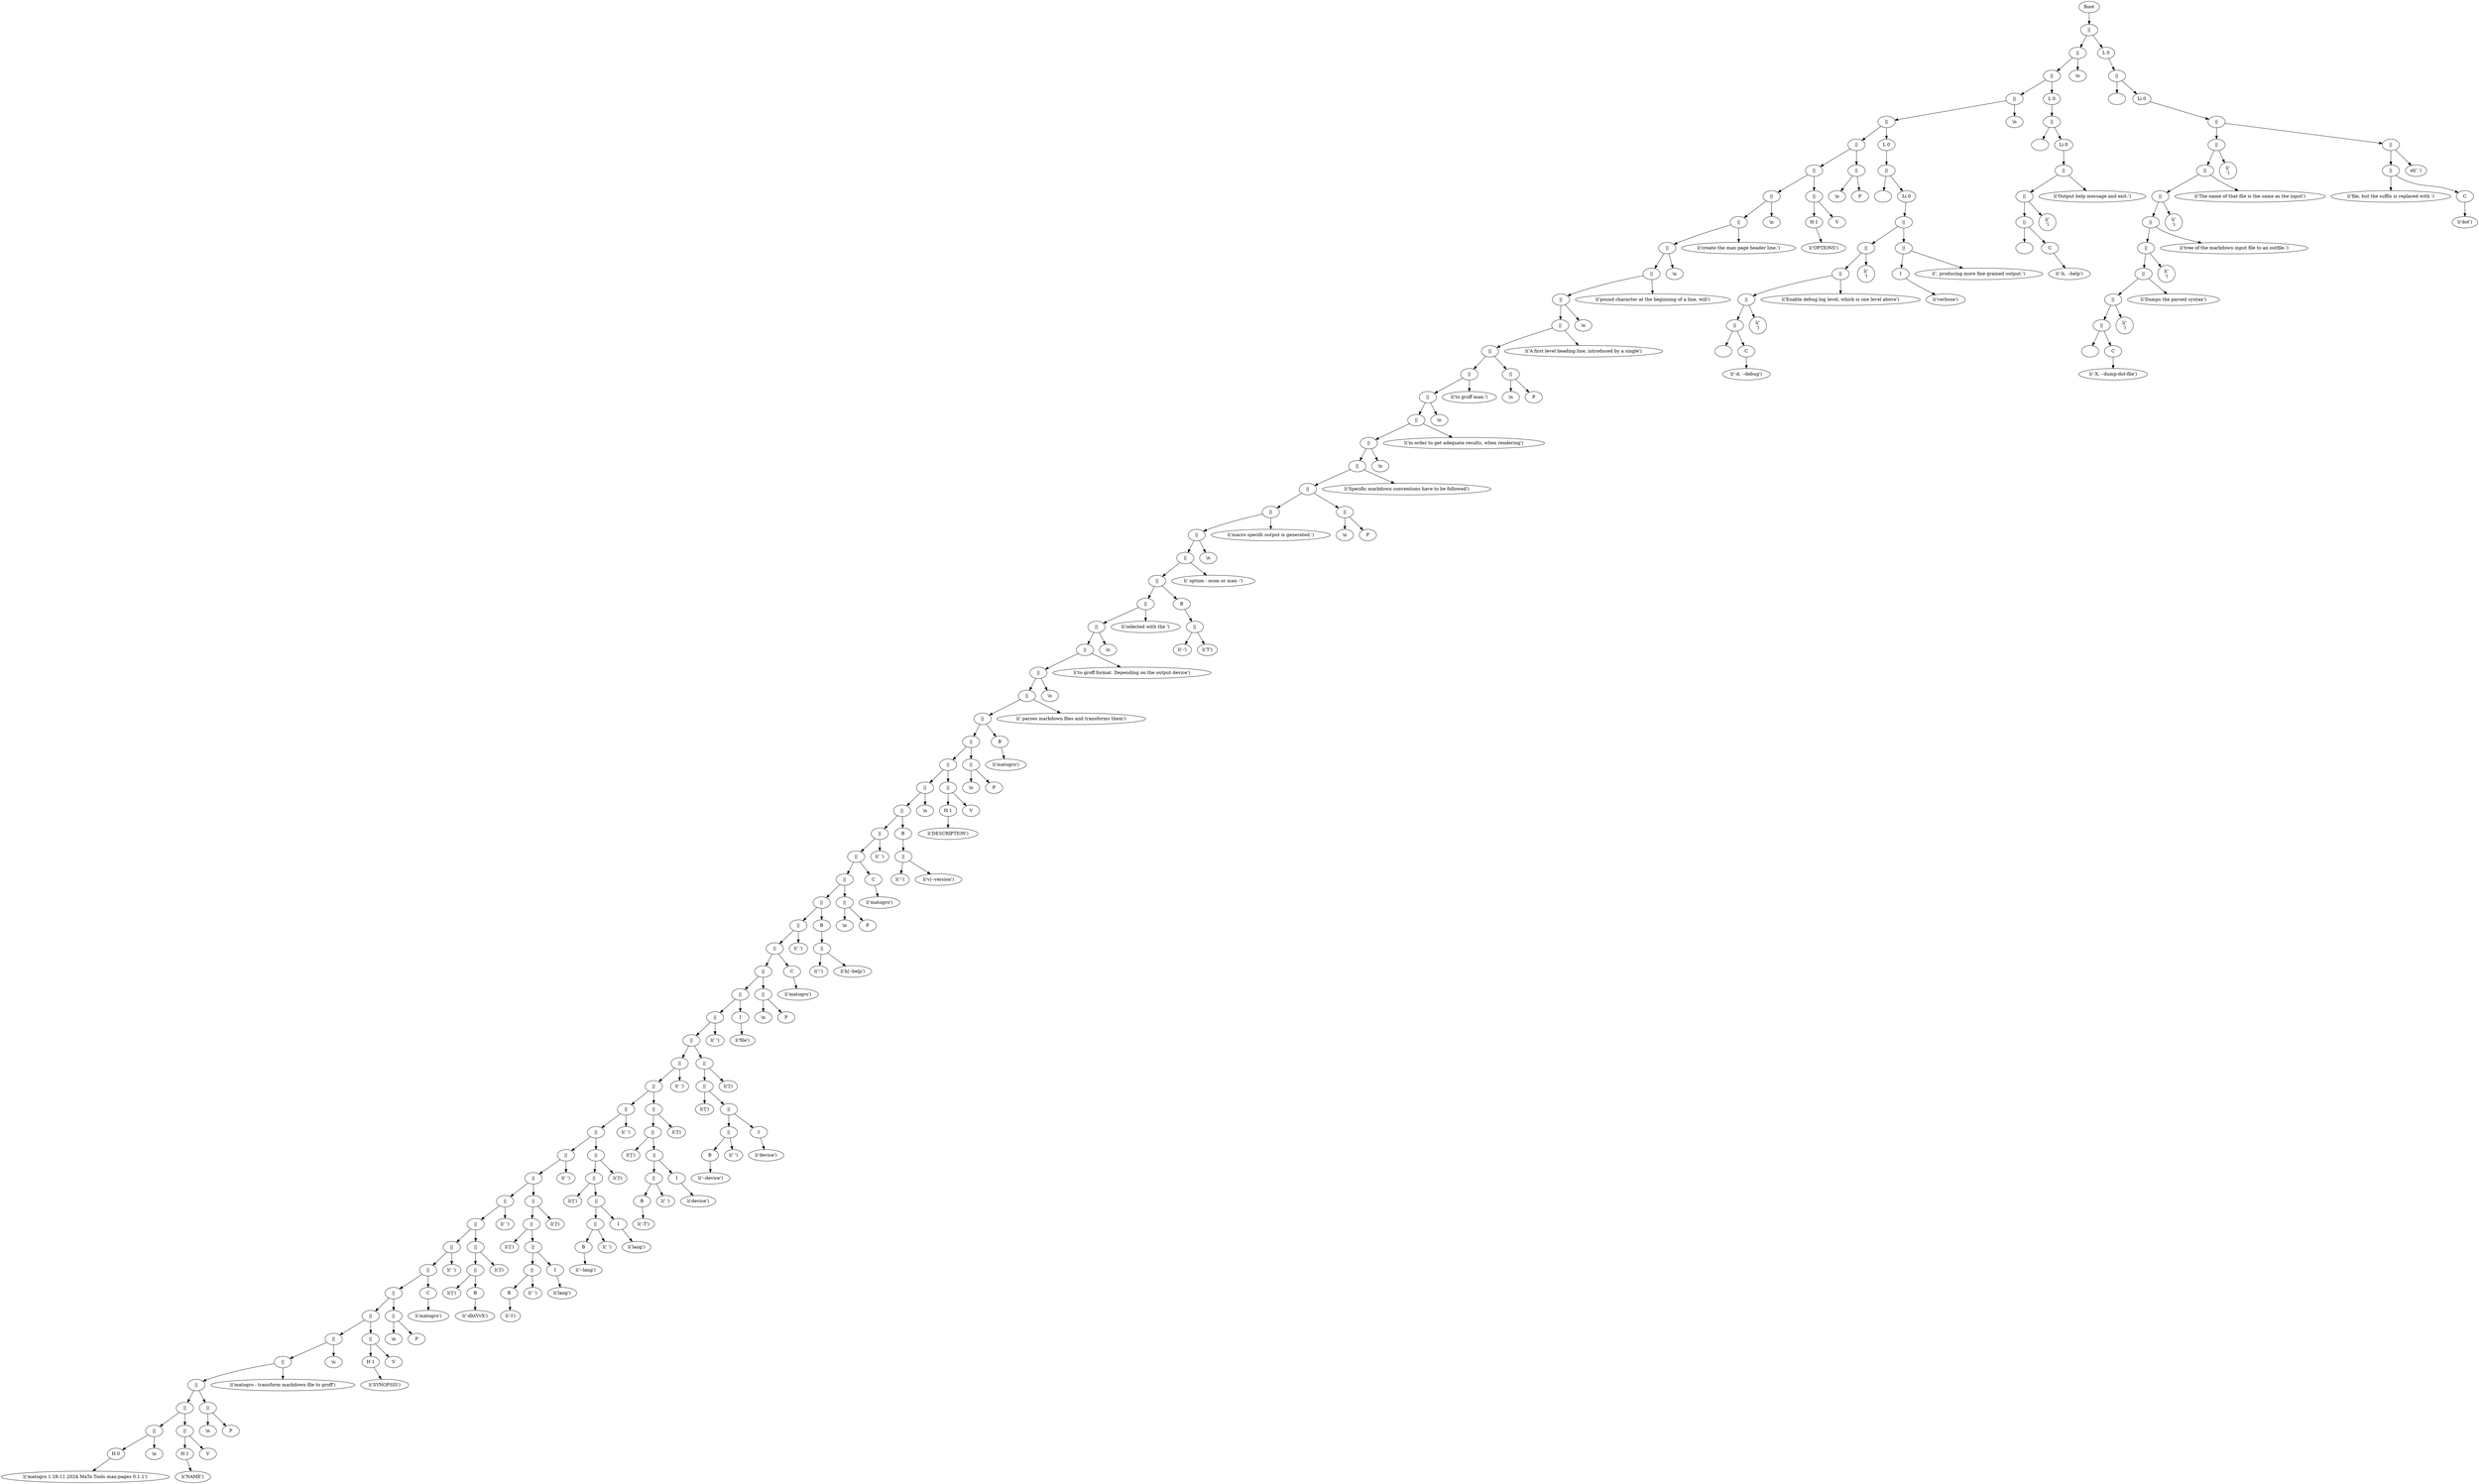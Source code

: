 digraph graphname {
x16f63a270[label="Root"];
x16f63a270 ->x600001a0fa40;
x600001a0fa40[label="||"];
x600001a0fa40 -> {x600001a0f9c0,x600001a0f980};
x600001a0f9c0[label="||"];
x600001a0f9c0 -> {x600001a0f940,x600001a0f900};
x600001a0f940[label="||"];
x600001a0f940 -> {x600001a0f8c0,x600001a0f880};
x600001a0f8c0[label="||"];
x600001a0f8c0 -> {x600001a0f840,x600001a0f800};
x600001a0f840[label="||"];
x600001a0f840 -> {x600001a0f7c0,x600001a0f700};
x600001a0f7c0[label="||"];
x600001a0f7c0 -> {x600001a0f780,x600001a0f740};
x600001a0f780[label="||"];
x600001a0f780 -> {x600001a0f680,x600001a0f640};
x600001a0f680[label="||"];
x600001a0f680 -> {x600001a0f540,x600001a0f500};
x600001a0f540[label="||"];
x600001a0f540 -> {x600001a0f4c0,x600001a0f480};
x600001a0f4c0[label="||"];
x600001a0f4c0 -> {x600001a0f440,x600001a0f400};
x600001a0f440[label="||"];
x600001a0f440 -> {x600001a0f3c0,x600001a0f380};
x600001a0f3c0[label="||"];
x600001a0f3c0 -> {x600001a0f340,x600001a0f2c0};
x600001a0f340[label="||"];
x600001a0f340 -> {x600001a0f280,x600001a0f1c0};
x600001a0f280[label="||"];
x600001a0f280 -> {x600001a0f240,x600001a0f200};
x600001a0f240[label="||"];
x600001a0f240 -> {x600001a0f100,x600001a0f0c0};
x600001a0f100[label="||"];
x600001a0f100 -> {x600001a0f080,x600001a0f040};
x600001a0f080[label="||"];
x600001a0f080 -> {x600001a0f000,x600001a0efc0};
x600001a0f000[label="||"];
x600001a0f000 -> {x600001a0ef80,x600001a0ef00};
x600001a0ef80[label="||"];
x600001a0ef80 -> {x600001a0eec0,x600001a0ee00};
x600001a0eec0[label="||"];
x600001a0eec0 -> {x600001a0ee80,x600001a0ee40};
x600001a0ee80[label="||"];
x600001a0ee80 -> {x600001a0ed40,x600001a0ed00};
x600001a0ed40[label="||"];
x600001a0ed40 -> {x600001a0ecc0,x600001a0ec80};
x600001a0ecc0[label="||"];
x600001a0ecc0 -> {x600001a0ec40,x600001a0ec00};
x600001a0ec40[label="||"];
x600001a0ec40 -> {x600001a0eb00,x600001a0eac0};
x600001a0eb00[label="||"];
x600001a0eb00 -> {x600001a0ea80,x600001a0ea40};
x600001a0ea80[label="||"];
x600001a0ea80 -> {x600001a0ea00,x600001a0e9c0};
x600001a0ea00[label="||"];
x600001a0ea00 -> {x600001a0e980,x600001a0e940};
x600001a0e980[label="||"];
x600001a0e980 -> {x600001a0e900,x600001a0e8c0};
x600001a0e900[label="||"];
x600001a0e900 -> {x600001a0e880,x600001a0e840};
x600001a0e880[label="||"];
x600001a0e880 -> {x600001a0e7c0,x600001a0e700};
x600001a0e7c0[label="||"];
x600001a0e7c0 -> {x600001a0e780,x600001a0e740};
x600001a0e780[label="||"];
x600001a0e780 -> {x600001a0e680,x600001a0e640};
x600001a0e680[label="||"];
x600001a0e680 -> {x600001a0e540,x600001a0e500};
x600001a0e540[label="||"];
x600001a0e540 -> {x600001a0e400,x600001a0e3c0};
x600001a0e400[label="||"];
x600001a0e400 -> {x600001a0e380,x600001a0e340};
x600001a0e380[label="||"];
x600001a0e380 -> {x600001a0e300,x600001a0e240};
x600001a0e300[label="||"];
x600001a0e300 -> {x600001a0e2c0,x600001a0e280};
x600001a0e2c0[label="||"];
x600001a0e2c0 -> {x600001a0e0c0,x600001a0e080};
x600001a0e0c0[label="||"];
x600001a0e0c0 -> {x600001a0e040,x600001a0e000};
x600001a0e040[label="||"];
x600001a0e040 -> {x600001a0dfc0,x600001a0df00};
x600001a0dfc0[label="||"];
x600001a0dfc0 -> {x600001a0df80,x600001a0df40};
x600001a0df80[label="||"];
x600001a0df80 -> {x600001a0de00,x600001a0ddc0};
x600001a0de00[label="||"];
x600001a0de00 -> {x600001a0dd80,x600001a0dac0};
x600001a0dd80[label="||"];
x600001a0dd80 -> {x600001a0dd40,x600001a0dd00};
x600001a0dd40[label="||"];
x600001a0dd40 -> {x600001a0da00,x600001a0d740};
x600001a0da00[label="||"];
x600001a0da00 -> {x600001a0d9c0,x600001a0d980};
x600001a0d9c0[label="||"];
x600001a0d9c0 -> {x600001a0d680,x600001a0d3c0};
x600001a0d680[label="||"];
x600001a0d680 -> {x600001a0d640,x600001a0d600};
x600001a0d640[label="||"];
x600001a0d640 -> {x600001a0d300,x600001a0d040};
x600001a0d300[label="||"];
x600001a0d300 -> {x600001a0d2c0,x600001a0d280};
x600001a0d2c0[label="||"];
x600001a0d2c0 -> {x600001a0cf80,x600001a0ce00};
x600001a0cf80[label="||"];
x600001a0cf80 -> {x600001a0cf40,x600001a0cf00};
x600001a0cf40[label="||"];
x600001a0cf40 -> {x600001a0cd40,x600001a0cd00};
x600001a0cd40[label="||"];
x600001a0cd40 -> {x600001a0ccc0,x600001a0cc00};
x600001a0ccc0[label="||"];
x600001a0ccc0 -> {x600001a0cc80,x600001a0cc40};
x600001a0cc80[label="||"];
x600001a0cc80 -> {x600001a0cb80,x600001a0cb40};
x600001a0cb80[label="||"];
x600001a0cb80 -> {x600001a0ca40,x600001a0ca00};
x600001a0ca40[label="||"];
x600001a0ca40 -> {x600001a0c9c0,x600001a0c900};
x600001a0c9c0[label="||"];
x600001a0c9c0 -> {x600001a0c980,x600001a0c940};
x600001a0c980[label="||"];
x600001a0c980 -> {x600001a0c880,x600001a0c840};
x600001a0c880[label="||"];
x600001a0c880 -> {x600001a0c700,x600001a0c6c0};
x600001a0c700 [label="H 0"];
x600001a0c700 -> x600001a08380;
x600001a08380 [label="l('matogro 1 29.11.2024 MaTo Tools man-pages 0.1.1')"];
x600001a0c6c0 [label="\\n"]
x600001a0c840[label="||"];
x600001a0c840 -> {x600001a0c7c0,x600001a0c780};
x600001a0c7c0 [label="H 1"];
x600001a0c7c0 -> x600001a08480;
x600001a08480 [label="l('NAME')"];
x600001a0c780 [label="V"]
x600001a0c940[label="||"];
x600001a0c940 -> {x600001a0c8c0,x600001a0c800};
x600001a0c8c0 [label="\\n"]
x600001a0c800 [label="P"];
x600001a0c900 [label="l('matogro - transform markdown file to groff')"];
x600001a0ca00 [label="\\n"]
x600001a0cb40[label="||"];
x600001a0cb40 -> {x600001a0cac0,x600001a0ca80};
x600001a0cac0 [label="H 1"];
x600001a0cac0 -> x600001a087c0;
x600001a087c0 [label="l('SYNOPSIS')"];
x600001a0ca80 [label="V"]
x600001a0cc40[label="||"];
x600001a0cc40 -> {x600001a0cbc0,x600001a0cb00};
x600001a0cbc0 [label="\\n"]
x600001a0cb00 [label="P"];
x600001a0cc00 [label="C"]; x600001a0cc00 -> x600001a08a00;
x600001a08a00 [label="l('matogro')"];
x600001a0cd00 [label="l(' ')"];
x600001a0cf00[label="||"];
x600001a0cf00 -> {x600001a0cec0,x600001a0ce80};
x600001a0cec0[label="||"];
x600001a0cec0 -> {x600001a0cdc0,x600001a0cd80};
x600001a0cdc0 [label="l('[')"];
x600001a0cd80 [label="B"];
x600001a0cd80 -> x600001a0ce40;
x600001a0ce40 [label="l('-dhtVvX')"];
x600001a0ce80 [label="l(']')"];
x600001a0ce00 [label="l(' ')"];
x600001a0d280[label="||"];
x600001a0d280 -> {x600001a0d240,x600001a0d0c0};
x600001a0d240[label="||"];
x600001a0d240 -> {x600001a0d200,x600001a0d1c0};
x600001a0d200 [label="l('[')"];
x600001a0d1c0[label="||"];
x600001a0d1c0 -> {x600001a0d140,x600001a0d100};
x600001a0d140[label="||"];
x600001a0d140 -> {x600001a0d000,x600001a0cfc0};
x600001a0d000 [label="B"];
x600001a0d000 -> x600001a0d080;
x600001a0d080 [label="l('-l')"];
x600001a0cfc0 [label="l(' ')"];
x600001a0d100 [label="I"];
x600001a0d100 -> x600001a0d180;
x600001a0d180 [label="l('lang')"];
x600001a0d0c0 [label="l(']')"];
x600001a0d040 [label="l(' ')"];
x600001a0d600[label="||"];
x600001a0d600 -> {x600001a0d5c0,x600001a0d440};
x600001a0d5c0[label="||"];
x600001a0d5c0 -> {x600001a0d580,x600001a0d540};
x600001a0d580 [label="l('[')"];
x600001a0d540[label="||"];
x600001a0d540 -> {x600001a0d4c0,x600001a0d480};
x600001a0d4c0[label="||"];
x600001a0d4c0 -> {x600001a0d380,x600001a0d340};
x600001a0d380 [label="B"];
x600001a0d380 -> x600001a0d400;
x600001a0d400 [label="l('--lang')"];
x600001a0d340 [label="l(' ')"];
x600001a0d480 [label="I"];
x600001a0d480 -> x600001a0d500;
x600001a0d500 [label="l('lang')"];
x600001a0d440 [label="l(']')"];
x600001a0d3c0 [label="l(' ')"];
x600001a0d980[label="||"];
x600001a0d980 -> {x600001a0d940,x600001a0d7c0};
x600001a0d940[label="||"];
x600001a0d940 -> {x600001a0d900,x600001a0d8c0};
x600001a0d900 [label="l('[')"];
x600001a0d8c0[label="||"];
x600001a0d8c0 -> {x600001a0d840,x600001a0d800};
x600001a0d840[label="||"];
x600001a0d840 -> {x600001a0d700,x600001a0d6c0};
x600001a0d700 [label="B"];
x600001a0d700 -> x600001a0d780;
x600001a0d780 [label="l('-T')"];
x600001a0d6c0 [label="l(' ')"];
x600001a0d800 [label="I"];
x600001a0d800 -> x600001a0d880;
x600001a0d880 [label="l('device')"];
x600001a0d7c0 [label="l(']')"];
x600001a0d740 [label="l(' ')"];
x600001a0dd00[label="||"];
x600001a0dd00 -> {x600001a0dcc0,x600001a0db40};
x600001a0dcc0[label="||"];
x600001a0dcc0 -> {x600001a0dc80,x600001a0dc40};
x600001a0dc80 [label="l('[')"];
x600001a0dc40[label="||"];
x600001a0dc40 -> {x600001a0dbc0,x600001a0db80};
x600001a0dbc0[label="||"];
x600001a0dbc0 -> {x600001a0da80,x600001a0da40};
x600001a0da80 [label="B"];
x600001a0da80 -> x600001a0db00;
x600001a0db00 [label="l('--device')"];
x600001a0da40 [label="l(' ')"];
x600001a0db80 [label="I"];
x600001a0db80 -> x600001a0dc00;
x600001a0dc00 [label="l('device')"];
x600001a0db40 [label="l(']')"];
x600001a0dac0 [label="l(' ')"];
x600001a0ddc0 [label="I"];
x600001a0ddc0 -> x600001a0de40;
x600001a0de40 [label="l('file')"];
x600001a0df40[label="||"];
x600001a0df40 -> {x600001a0dec0,x600001a0de80};
x600001a0dec0 [label="\\n"]
x600001a0de80 [label="P"];
x600001a0df00 [label="C"]; x600001a0df00 -> x600001a09d40;
x600001a09d40 [label="l('matogro')"];
x600001a0e000 [label="l(' ')"];
x600001a0e080 [label="B"];
x600001a0e080 -> x600001a0e100;
x600001a0e100[label="||"];
x600001a0e100 -> {x600001a0e180,x600001a0e140};
x600001a0e180 [label="l('-')"];
x600001a0e140 [label="l('h|--help')"];
x600001a0e280[label="||"];
x600001a0e280 -> {x600001a0e200,x600001a0e1c0};
x600001a0e200 [label="\\n"]
x600001a0e1c0 [label="P"];
x600001a0e240 [label="C"]; x600001a0e240 -> x600001a0a0c0;
x600001a0a0c0 [label="l('matogro')"];
x600001a0e340 [label="l(' ')"];
x600001a0e3c0 [label="B"];
x600001a0e3c0 -> x600001a0e440;
x600001a0e440[label="||"];
x600001a0e440 -> {x600001a0e4c0,x600001a0e480};
x600001a0e4c0 [label="l('-')"];
x600001a0e480 [label="l('v|--version')"];
x600001a0e500 [label="\\n"]
x600001a0e640[label="||"];
x600001a0e640 -> {x600001a0e5c0,x600001a0e580};
x600001a0e5c0 [label="H 1"];
x600001a0e5c0 -> x600001a0a3c0;
x600001a0a3c0 [label="l('DESCRIPTION')"];
x600001a0e580 [label="V"]
x600001a0e740[label="||"];
x600001a0e740 -> {x600001a0e6c0,x600001a0e600};
x600001a0e6c0 [label="\\n"]
x600001a0e600 [label="P"];
x600001a0e700 [label="B"];
x600001a0e700 -> x600001a0e800;
x600001a0e800 [label="l('matogro')"];
x600001a0e840 [label="l(' parses markdown files and transforms them')"];
x600001a0e8c0 [label="\\n"]
x600001a0e940 [label="l('to groff format. Depending on the output device')"];
x600001a0e9c0 [label="\\n"]
x600001a0ea40 [label="l('selected with the ')"];
x600001a0eac0 [label="B"];
x600001a0eac0 -> x600001a0eb40;
x600001a0eb40[label="||"];
x600001a0eb40 -> {x600001a0ebc0,x600001a0eb80};
x600001a0ebc0 [label="l('-')"];
x600001a0eb80 [label="l('T')"];
x600001a0ec00 [label="l(' option - mom or man -')"];
x600001a0ec80 [label="\\n"]
x600001a0ed00 [label="l('macro specifc output is generated.')"];
x600001a0ee40[label="||"];
x600001a0ee40 -> {x600001a0edc0,x600001a0ed80};
x600001a0edc0 [label="\\n"]
x600001a0ed80 [label="P"];
x600001a0ee00 [label="l('Specific markdown conventions have to be followed')"];
x600001a0ef00 [label="\\n"]
x600001a0efc0 [label="l('in order to get adequate results, when rendering')"];
x600001a0f040 [label="\\n"]
x600001a0f0c0 [label="l('to groff man.')"];
x600001a0f200[label="||"];
x600001a0f200 -> {x600001a0f180,x600001a0f140};
x600001a0f180 [label="\\n"]
x600001a0f140 [label="P"];
x600001a0f1c0 [label="l('A first level heading line, introduced by a single')"];
x600001a0f2c0 [label="\\n"]
x600001a0f380 [label="l('pound character at the beginning of a line, will')"];
x600001a0f400 [label="\\n"]
x600001a0f480 [label="l('create the man page header line.')"];
x600001a0f500 [label="\\n"]
x600001a0f640[label="||"];
x600001a0f640 -> {x600001a0f5c0,x600001a0f580};
x600001a0f5c0 [label="H 1"];
x600001a0f5c0 -> x600001a0b400;
x600001a0b400 [label="l('OPTIONS')"];
x600001a0f580 [label="V"]
x600001a0f740[label="||"];
x600001a0f740 -> {x600001a0f6c0,x600001a0f600};
x600001a0f6c0 [label="\\n"]
x600001a0f600 [label="P"];
x600001a0f700 [label="L 0"];
x600001a0f700 -> x600001a0ba80;
x600001a0ba80[label="||"];
x600001a0ba80 -> {x600001a0ba00,x600001a0ba40};
x600001a0ba00 [label=""]
x600001a0ba40 [label="Li 0"];
x600001a0ba40 -> x600001a0b9c0;
x600001a0b9c0[label="||"];
x600001a0b9c0 -> {x600001a0b940,x600001a0b980};
x600001a0b940[label="||"];
x600001a0b940 -> {x600001a0b800,x600001a0b840};
x600001a0b800[label="||"];
x600001a0b800 -> {x600001a0b780,x600001a0b7c0};
x600001a0b780[label="||"];
x600001a0b780 -> {x600001a0b700,x600001a0b740};
x600001a0b700[label="||"];
x600001a0b700 -> {x600001a0b680,x600001a0b6c0};
x600001a0b680 [label=""]
x600001a0b6c0 [label="C"]; x600001a0b6c0 -> x600001a0b640;
x600001a0b640 [label="l('-d, --debug')"];
x600001a0b740 [label="l('
')"];
x600001a0b7c0 [label="l('Enable debug log level, which is one level above')"];
x600001a0b840 [label="l('
')"];
x600001a0b980[label="||"];
x600001a0b980 -> {x600001a0b8c0,x600001a0b900};
x600001a0b8c0 [label="I"];
x600001a0b8c0 -> x600001a0b880;
x600001a0b880 [label="l('verbose')"];
x600001a0b900 [label="l(', producing more fine grained output.')"];
x600001a0f800 [label="\\n"]
x600001a0f880 [label="L 0"];
x600001a0f880 -> x600001a0be40;
x600001a0be40[label="||"];
x600001a0be40 -> {x600001a0bdc0,x600001a0be00};
x600001a0bdc0 [label=""]
x600001a0be00 [label="Li 0"];
x600001a0be00 -> x600001a0bd80;
x600001a0bd80[label="||"];
x600001a0bd80 -> {x600001a0bd00,x600001a0bd40};
x600001a0bd00[label="||"];
x600001a0bd00 -> {x600001a0bc80,x600001a0bcc0};
x600001a0bc80[label="||"];
x600001a0bc80 -> {x600001a0bc00,x600001a0bc40};
x600001a0bc00 [label=""]
x600001a0bc40 [label="C"]; x600001a0bc40 -> x600001a0bbc0;
x600001a0bbc0 [label="l('-h, --help')"];
x600001a0bcc0 [label="l('
')"];
x600001a0bd40 [label="l('Output help message and exit.')"];
x600001a0f900 [label="\\n"]
x600001a0f980 [label="L 0"];
x600001a0f980 -> x600001a0c640;
x600001a0c640[label="||"];
x600001a0c640 -> {x600001a0c5c0,x600001a0c600};
x600001a0c5c0 [label=""]
x600001a0c600 [label="Li 0"];
x600001a0c600 -> x600001a0c580;
x600001a0c580[label="||"];
x600001a0c580 -> {x600001a0c500,x600001a0c540};
x600001a0c500[label="||"];
x600001a0c500 -> {x600001a0c340,x600001a0c380};
x600001a0c340[label="||"];
x600001a0c340 -> {x600001a0c2c0,x600001a0c300};
x600001a0c2c0[label="||"];
x600001a0c2c0 -> {x600001a0c240,x600001a0c280};
x600001a0c240[label="||"];
x600001a0c240 -> {x600001a0c1c0,x600001a0c200};
x600001a0c1c0[label="||"];
x600001a0c1c0 -> {x600001a0c140,x600001a0c180};
x600001a0c140[label="||"];
x600001a0c140 -> {x600001a0c0c0,x600001a0c100};
x600001a0c0c0[label="||"];
x600001a0c0c0 -> {x600001a0c040,x600001a0c080};
x600001a0c040[label="||"];
x600001a0c040 -> {x600001a0bfc0,x600001a0c000};
x600001a0bfc0 [label=""]
x600001a0c000 [label="C"]; x600001a0c000 -> x600001a0bf80;
x600001a0bf80 [label="l('-X, --dump-dot-file')"];
x600001a0c080 [label="l('
')"];
x600001a0c100 [label="l('Dumps the parsed syntax')"];
x600001a0c180 [label="l('
')"];
x600001a0c200 [label="l('tree of the markdown input file to an outfile.')"];
x600001a0c280 [label="l('
')"];
x600001a0c300 [label="l('The name of that file is the same as the input')"];
x600001a0c380 [label="l('
')"];
x600001a0c540[label="||"];
x600001a0c540 -> {x600001a0c480,x600001a0c4c0};
x600001a0c480[label="||"];
x600001a0c480 -> {x600001a0c400,x600001a0c440};
x600001a0c400 [label="l('file, but the suffix is replaced with ')"];
x600001a0c440 [label="C"]; x600001a0c440 -> x600001a0c3c0;
x600001a0c3c0 [label="l('dot')"];
x600001a0c4c0 [label="el('.')"];
}